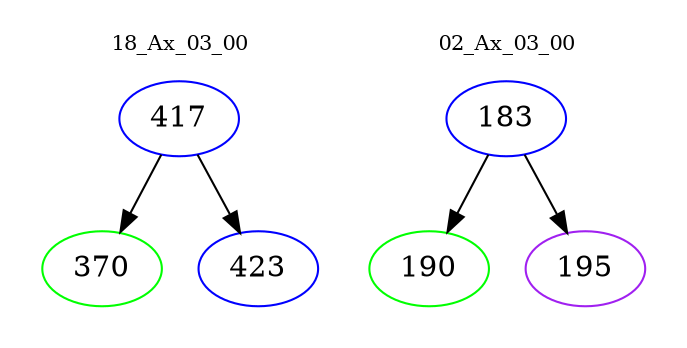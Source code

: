 digraph{
subgraph cluster_0 {
color = white
label = "18_Ax_03_00";
fontsize=10;
T0_417 [label="417", color="blue"]
T0_417 -> T0_370 [color="black"]
T0_370 [label="370", color="green"]
T0_417 -> T0_423 [color="black"]
T0_423 [label="423", color="blue"]
}
subgraph cluster_1 {
color = white
label = "02_Ax_03_00";
fontsize=10;
T1_183 [label="183", color="blue"]
T1_183 -> T1_190 [color="black"]
T1_190 [label="190", color="green"]
T1_183 -> T1_195 [color="black"]
T1_195 [label="195", color="purple"]
}
}
